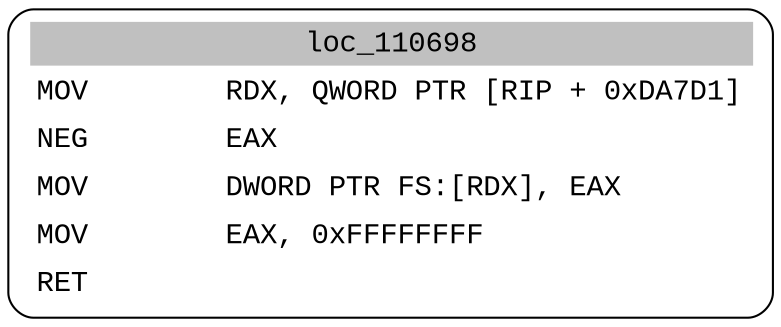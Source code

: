 digraph asm_graph {
1941 [
shape="Mrecord" fontname="Courier New"label =<<table border="0" cellborder="0" cellpadding="3"><tr><td align="center" colspan="2" bgcolor="grey">loc_110698</td></tr><tr><td align="left">MOV        RDX, QWORD PTR [RIP + 0xDA7D1]</td></tr><tr><td align="left">NEG        EAX</td></tr><tr><td align="left">MOV        DWORD PTR FS:[RDX], EAX</td></tr><tr><td align="left">MOV        EAX, 0xFFFFFFFF</td></tr><tr><td align="left">RET        </td></tr></table>> ];
}